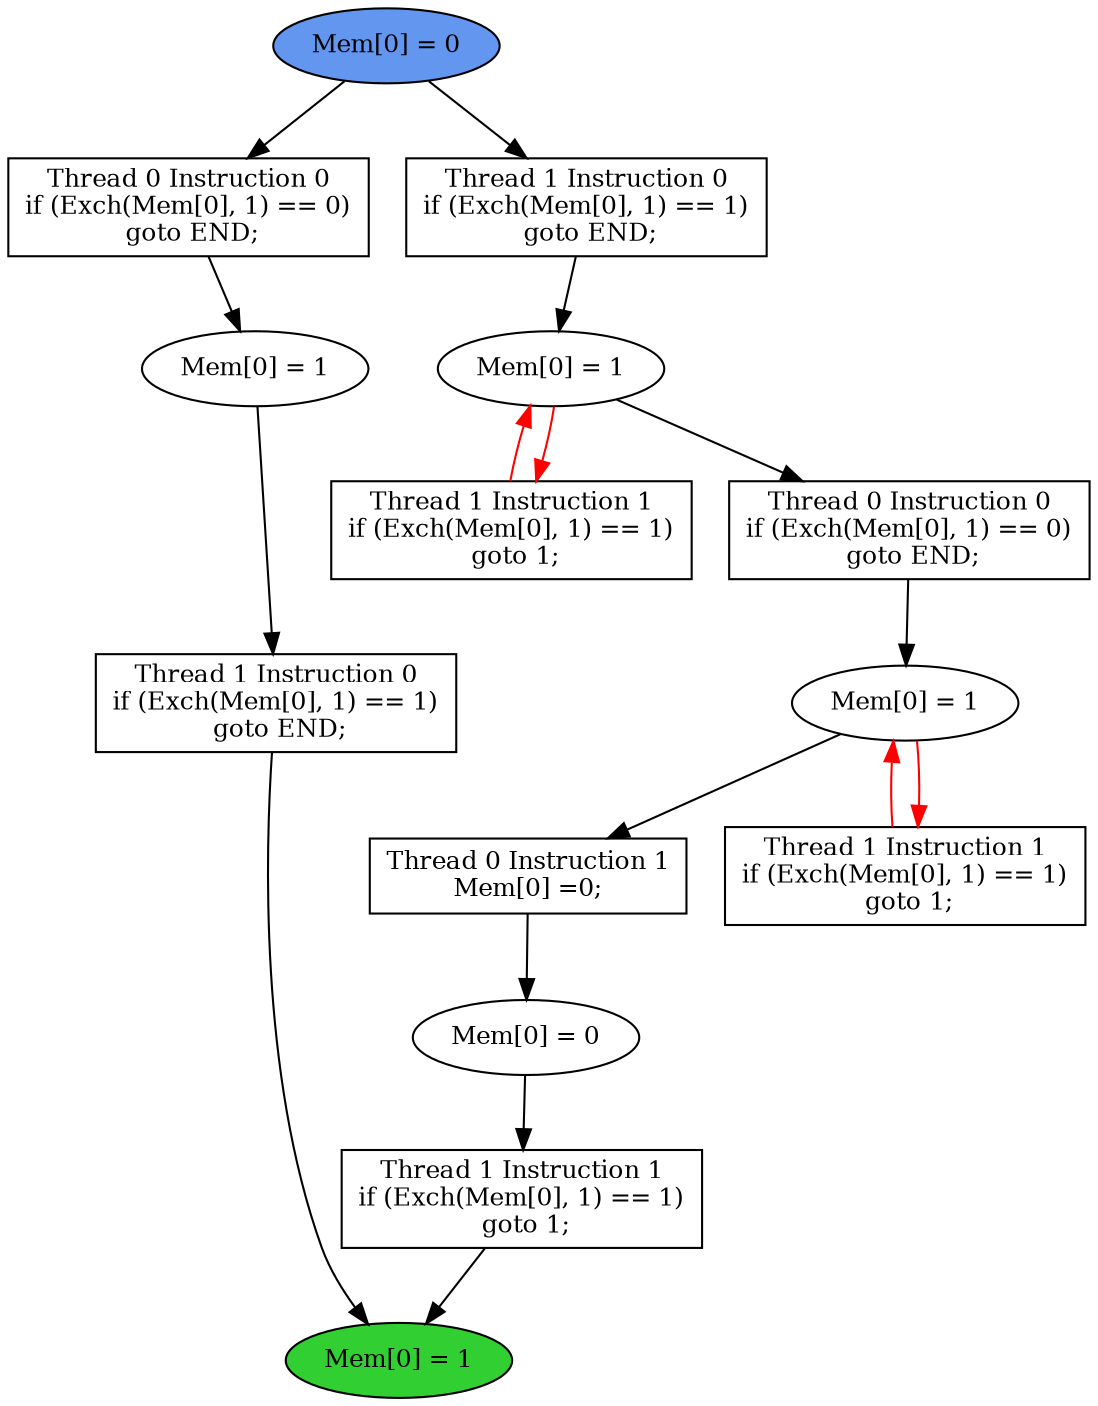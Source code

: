 digraph "graph" {
graph [fontsize=12]
node [fontsize=12]
edge [fontsize=12]
rankdir=TB;
"N13" -> "N9" [uuid = "<A0, END>", color = "#000000", fontcolor = "#ffffff", style = "solid", label = "", dir = "forward", weight = "1"]
"N24" -> "N20" [uuid = "<A1, S3>", color = "#ff0000", fontcolor = "#ffffff", style = "solid", label = "", dir = "back", weight = "1"]
"N23" -> "N22" [uuid = "<A2, S2>", color = "#000000", fontcolor = "#ffffff", style = "solid", label = "", dir = "forward", weight = "1"]
"N12" -> "N11" [uuid = "<A3, S1>", color = "#000000", fontcolor = "#ffffff", style = "solid", label = "", dir = "forward", weight = "1"]
"N15" -> "N14" [uuid = "<A4, S0>", color = "#000000", fontcolor = "#ffffff", style = "solid", label = "", dir = "forward", weight = "1"]
"N10" -> "N9" [uuid = "<A5, END>", color = "#000000", fontcolor = "#ffffff", style = "solid", label = "", dir = "forward", weight = "1"]
"N25" -> "N24" [uuid = "<A6, S3>", color = "#000000", fontcolor = "#ffffff", style = "solid", label = "", dir = "forward", weight = "1"]
"N22" -> "N21" [uuid = "<A7, S2>", color = "#ff0000", fontcolor = "#ffffff", style = "solid", label = "", dir = "back", weight = "1"]
"N14" -> "N13" [uuid = "<A0, S0>", color = "#000000", fontcolor = "#ffffff", style = "solid", label = "", dir = "forward", weight = "1"]
"N24" -> "N20" [uuid = "<A1, S3>", color = "#ff0000", fontcolor = "#ffffff", style = "solid", label = "", dir = "forward", weight = "1"]
"N24" -> "N23" [uuid = "<A2, S3>", color = "#000000", fontcolor = "#ffffff", style = "solid", label = "", dir = "forward", weight = "1"]
"N26" -> "N12" [uuid = "<A3, START>", color = "#000000", fontcolor = "#ffffff", style = "solid", label = "", dir = "forward", weight = "1"]
"N22" -> "N15" [uuid = "<A4, S2>", color = "#000000", fontcolor = "#ffffff", style = "solid", label = "", dir = "forward", weight = "1"]
"N11" -> "N10" [uuid = "<A5, S1>", color = "#000000", fontcolor = "#ffffff", style = "solid", label = "", dir = "forward", weight = "1"]
"N26" -> "N25" [uuid = "<A6, START>", color = "#000000", fontcolor = "#ffffff", style = "solid", label = "", dir = "forward", weight = "1"]
"N22" -> "N21" [uuid = "<A7, S2>", color = "#ff0000", fontcolor = "#ffffff", style = "solid", label = "", dir = "forward", weight = "1"]
"N9" [uuid="END", label="Mem[0] = 1", fillcolor = "#31cf31", fontcolor = "#000000", shape = "ellipse", style = "filled, solid"]
"N10" [uuid="A5", label="Thread 1 Instruction 0
if (Exch(Mem[0], 1) == 1)
 goto END;", fillcolor = "#ffffff", fontcolor = "#000000", shape = "box", style = "filled, solid"]
"N11" [uuid="S1", label="Mem[0] = 1", fillcolor = "#ffffff", fontcolor = "#000000", shape = "ellipse", style = "filled, solid"]
"N12" [uuid="A3", label="Thread 0 Instruction 0
if (Exch(Mem[0], 1) == 0)
 goto END;", fillcolor = "#ffffff", fontcolor = "#000000", shape = "box", style = "filled, solid"]
"N13" [uuid="A0", label="Thread 1 Instruction 1
if (Exch(Mem[0], 1) == 1)
 goto 1;", fillcolor = "#ffffff", fontcolor = "#000000", shape = "box", style = "filled, solid"]
"N14" [uuid="S0", label="Mem[0] = 0", fillcolor = "#ffffff", fontcolor = "#000000", shape = "ellipse", style = "filled, solid"]
"N15" [uuid="A4", label="Thread 0 Instruction 1
Mem[0] =0;", fillcolor = "#ffffff", fontcolor = "#000000", shape = "box", style = "filled, solid"]
"N20" [uuid="A1", label="Thread 1 Instruction 1
if (Exch(Mem[0], 1) == 1)
 goto 1;", fillcolor = "#ffffff", fontcolor = "#000000", shape = "box", style = "filled, solid"]
"N21" [uuid="A7", label="Thread 1 Instruction 1
if (Exch(Mem[0], 1) == 1)
 goto 1;", fillcolor = "#ffffff", fontcolor = "#000000", shape = "box", style = "filled, solid"]
"N22" [uuid="S2", label="Mem[0] = 1", fillcolor = "#ffffff", fontcolor = "#000000", shape = "ellipse", style = "filled, solid"]
"N23" [uuid="A2", label="Thread 0 Instruction 0
if (Exch(Mem[0], 1) == 0)
 goto END;", fillcolor = "#ffffff", fontcolor = "#000000", shape = "box", style = "filled, solid"]
"N24" [uuid="S3", label="Mem[0] = 1", fillcolor = "#ffffff", fontcolor = "#000000", shape = "ellipse", style = "filled, solid"]
"N25" [uuid="A6", label="Thread 1 Instruction 0
if (Exch(Mem[0], 1) == 1)
 goto END;", fillcolor = "#ffffff", fontcolor = "#000000", shape = "box", style = "filled, solid"]
"N26" [uuid="START", label="Mem[0] = 0", fillcolor = "#6396ef", fontcolor = "#000000", shape = "ellipse", style = "filled, solid"]
}